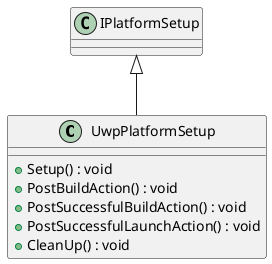 @startuml
class UwpPlatformSetup {
    + Setup() : void
    + PostBuildAction() : void
    + PostSuccessfulBuildAction() : void
    + PostSuccessfulLaunchAction() : void
    + CleanUp() : void
}
IPlatformSetup <|-- UwpPlatformSetup
@enduml
